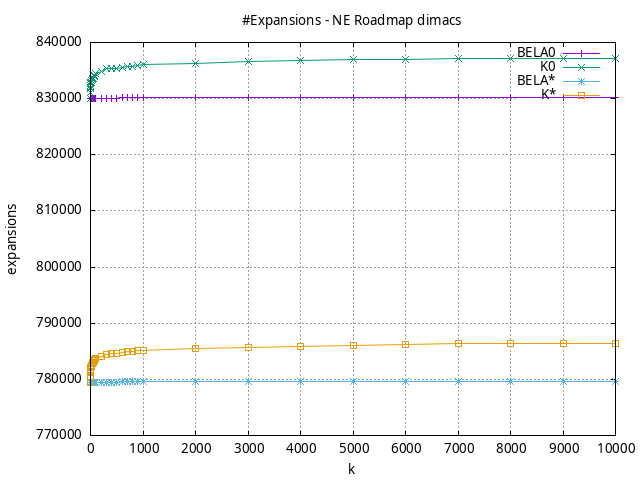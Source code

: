#!/usr/bin/gnuplot
# -*- coding: utf-8 -*-
#
# results/roadmap/dimacs/NE/USA-road-d.NE.mixed.expansions.gnuplot
#
# Started on 01/09/2024 14:44:32
# Author: Carlos Linares López
set grid
set xlabel "k"
set ylabel "expansions"

set title "#Expansions - NE Roadmap dimacs"

set terminal png enhanced font "Ariel,10"
set output 'USA-road-d.NE.mixed.expansions.png'

plot "-" title "BELA0"      with linesp, "-" title "K0"      with linesp, "-" title "BELA*"      with linesp, "-" title "K*"      with linesp

	1 830037.84
	2 830040.08
	3 830045.12
	4 830046.65
	5 830049.08
	6 830049.68
	7 830052.07
	8 830052.89
	9 830056.46
	10 830057.17
	20 830065.11
	30 830070.27
	40 830074.43
	50 830077.13
	60 830079.45
	70 830082.03
	80 830083.92
	90 830085.73
	100 830087.4
	200 830098.38
	300 830104.71
	400 830109.48
	500 830113.31
	600 830116.49
	700 830119.36
	800 830121.78
	900 830123.95
	1000 830126.09
	2000 830138.97
	3000 830146.59
	4000 830151.81
	5000 830156.14
	6000 830159.7
	7000 830162.99
	8000 830165.66
	9000 830168.36
	10000 830170.65
end
	1 830041.09
	2 831055.02
	3 831888.81
	4 832000.41
	5 832348.36
	6 832394.75
	7 832771.96
	8 832772.82
	9 832868.55
	10 832873.57
	20 833216.39
	30 833495.58
	40 833605.57
	50 833651.63
	60 833665.68
	70 833917.83
	80 834159.08
	90 834491.84
	100 834563.17
	200 834874.63
	300 835283.34
	400 835360.24
	500 835400.13
	600 835630.63
	700 835735.17
	800 835742.95
	900 835909.69
	1000 836011.48
	2000 836261.3
	3000 836610.12
	4000 836734.77
	5000 836951.25
	6000 837060.71
	7000 837098.15
	8000 837120.82
	9000 837122.69
	10000 837125.37
end
	1 779455.09
	2 779457.34
	3 779462.2
	4 779463.69
	5 779465.55
	6 779466.14
	7 779468.39
	8 779469.11
	9 779471.9
	10 779472.62
	20 779479.94
	30 779485.36
	40 779489.05
	50 779491.68
	60 779494.22
	70 779496.4
	80 779498.17
	90 779499.86
	100 779501.27
	200 779511.77
	300 779518.19
	400 779522.76
	500 779526.45
	600 779529.91
	700 779532.8
	800 779535.32
	900 779537.35
	1000 779539.33
	2000 779552.06
	3000 779559.7
	4000 779565.72
	5000 779570.17
	6000 779573.64
	7000 779576.74
	8000 779579.24
	9000 779581.63
	10000 779583.76
end
	1 779458.37
	2 780474.6
	3 781210.93
	4 781330.73
	5 781693.51
	6 781749.95
	7 782102.28
	8 782103.12
	9 782199.49
	10 782205.68
	20 782552.34
	30 782826.61
	40 782973.7
	50 783019.01
	60 783039.59
	70 783274.25
	80 783521.88
	90 783733.49
	100 783796.98
	200 784073.95
	300 784489.49
	400 784564.81
	500 784606.92
	600 784836.53
	700 784969.95
	800 784979.58
	900 785124.62
	1000 785203.56
	2000 785431.15
	3000 785732.46
	4000 785870.09
	5000 786051.35
	6000 786284.51
	7000 786319.75
	8000 786344.4
	9000 786346.06
	10000 786348.89
end

